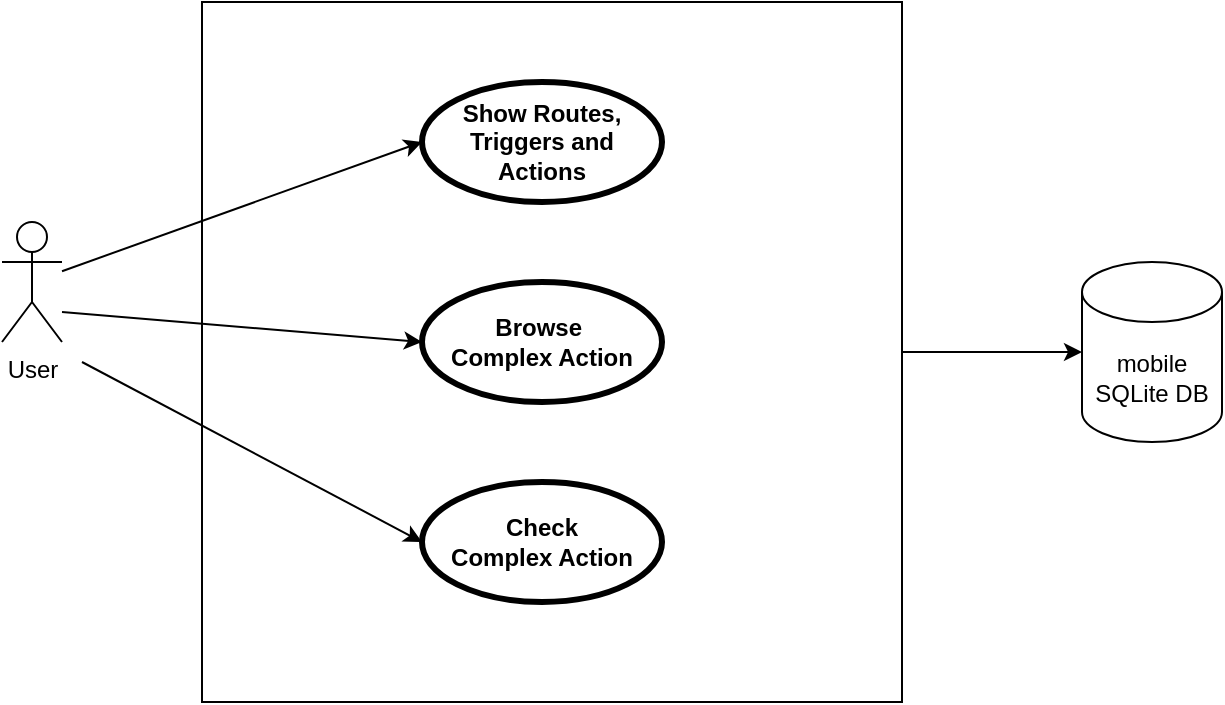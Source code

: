 <mxfile version="24.5.4" type="github">
  <diagram name="Page-1" id="mWm-_su0rxY8fqlc6_35">
    <mxGraphModel dx="1434" dy="866" grid="1" gridSize="10" guides="1" tooltips="1" connect="1" arrows="1" fold="1" page="1" pageScale="1" pageWidth="827" pageHeight="1169" math="0" shadow="0">
      <root>
        <mxCell id="0" />
        <mxCell id="1" parent="0" />
        <mxCell id="i1R-OgFujUxkSIKsWAl5-4" value="" style="whiteSpace=wrap;html=1;aspect=fixed;" parent="1" vertex="1">
          <mxGeometry x="180" y="40" width="350" height="350" as="geometry" />
        </mxCell>
        <mxCell id="i1R-OgFujUxkSIKsWAl5-9" style="rounded=0;orthogonalLoop=1;jettySize=auto;html=1;entryX=0;entryY=0.5;entryDx=0;entryDy=0;" parent="1" source="i1R-OgFujUxkSIKsWAl5-1" target="i1R-OgFujUxkSIKsWAl5-5" edge="1">
          <mxGeometry relative="1" as="geometry" />
        </mxCell>
        <mxCell id="i1R-OgFujUxkSIKsWAl5-1" value="User" style="shape=umlActor;html=1;verticalLabelPosition=bottom;verticalAlign=top;align=center;" parent="1" vertex="1">
          <mxGeometry x="80" y="150" width="30" height="60" as="geometry" />
        </mxCell>
        <mxCell id="i1R-OgFujUxkSIKsWAl5-5" value="Show Routes, Triggers and Actions" style="shape=ellipse;html=1;strokeWidth=3;fontStyle=1;whiteSpace=wrap;align=center;perimeter=ellipsePerimeter;" parent="1" vertex="1">
          <mxGeometry x="290" y="80" width="120" height="60" as="geometry" />
        </mxCell>
        <mxCell id="i1R-OgFujUxkSIKsWAl5-6" value="Browse&amp;nbsp;&lt;div&gt;Complex Action&lt;/div&gt;" style="shape=ellipse;html=1;strokeWidth=3;fontStyle=1;whiteSpace=wrap;align=center;perimeter=ellipsePerimeter;" parent="1" vertex="1">
          <mxGeometry x="290" y="180" width="120" height="60" as="geometry" />
        </mxCell>
        <mxCell id="i1R-OgFujUxkSIKsWAl5-7" value="Check&lt;div&gt;Complex Action&lt;/div&gt;" style="shape=ellipse;html=1;strokeWidth=3;fontStyle=1;whiteSpace=wrap;align=center;perimeter=ellipsePerimeter;" parent="1" vertex="1">
          <mxGeometry x="290" y="280" width="120" height="60" as="geometry" />
        </mxCell>
        <mxCell id="i1R-OgFujUxkSIKsWAl5-11" style="rounded=0;orthogonalLoop=1;jettySize=auto;html=1;entryX=0;entryY=0.5;entryDx=0;entryDy=0;" parent="1" target="i1R-OgFujUxkSIKsWAl5-6" edge="1">
          <mxGeometry relative="1" as="geometry">
            <mxPoint x="110" y="195" as="sourcePoint" />
            <mxPoint x="290" y="130" as="targetPoint" />
          </mxGeometry>
        </mxCell>
        <mxCell id="i1R-OgFujUxkSIKsWAl5-12" style="rounded=0;orthogonalLoop=1;jettySize=auto;html=1;entryX=0;entryY=0.5;entryDx=0;entryDy=0;" parent="1" target="i1R-OgFujUxkSIKsWAl5-7" edge="1">
          <mxGeometry relative="1" as="geometry">
            <mxPoint x="120" y="220" as="sourcePoint" />
            <mxPoint x="300" y="220" as="targetPoint" />
          </mxGeometry>
        </mxCell>
        <mxCell id="i1R-OgFujUxkSIKsWAl5-13" value="mobile SQLite DB" style="shape=cylinder3;whiteSpace=wrap;html=1;boundedLbl=1;backgroundOutline=1;size=15;" parent="1" vertex="1">
          <mxGeometry x="620" y="170" width="70" height="90" as="geometry" />
        </mxCell>
        <mxCell id="i1R-OgFujUxkSIKsWAl5-17" style="edgeStyle=orthogonalEdgeStyle;rounded=0;orthogonalLoop=1;jettySize=auto;html=1;exitX=1;exitY=0.5;exitDx=0;exitDy=0;entryX=0;entryY=0.5;entryDx=0;entryDy=0;entryPerimeter=0;" parent="1" source="i1R-OgFujUxkSIKsWAl5-4" target="i1R-OgFujUxkSIKsWAl5-13" edge="1">
          <mxGeometry relative="1" as="geometry" />
        </mxCell>
      </root>
    </mxGraphModel>
  </diagram>
</mxfile>
